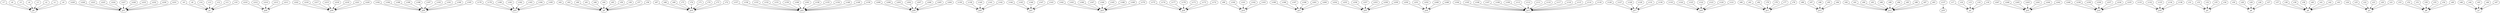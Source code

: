 digraph G {
v7 [class=Vocab, dict_entry_key=takia, language=fi];
v6 [class=Vocab, dict_entry_key=murha, language=fi];
v5 [class=Vocab, dict_entry_key=oppositiojohtaja, language=fi];
v4 [class=Vocab, dict_entry_key=ihminen, language=fi];
v3 [class=Vocab, dict_entry_key="pidättää", language=fi];
v2 [class=Vocab, dict_entry_key=olla, language=fi];
v1 [class=Vocab, dict_entry_key=poliisi, language=fi];
v0 [class=Vocab, dict_entry_key="venäjä", language=fi];
v229 [class=Vocab, dict_entry_key=tieto, language=fi];
v228 [class=Vocab, dict_entry_key="lisätä", language=fi];
v223 [class=Vocab, dict_entry_key=tavoite, language=fi];
v9 [class=Vocab, dict_entry_key=Boris, language=fi];
v8 [class=Vocab, dict_entry_key=oppositiojohtaja, language=fi];
v210 [class=Vocab, dict_entry_key=sarja, language=fi];
v222 [class=Vocab, dict_entry_key=Koraani, language=fi];
v192 [class=Vocab, dict_entry_key=nyt, language=fi];
v225 [class=Vocab, dict_entry_key="että", language=fi];
v212 [class=Vocab, dict_entry_key=yhde, language=fi];
p25 [class=Page, language=fi, text="Euroopan parlamentti haluaa, että naiset saavat voimaa koulutuksesta."];
v224 [class=Vocab, dict_entry_key=olla, language=fi];
v62 [class=Vocab, dict_entry_key=organisaatiomuutos, language=fi];
v63 [class=Vocab, dict_entry_key=olla, language=fi];
v60 [class=Vocab, dict_entry_key=kokemus, language=fi];
v61 [class=Vocab, dict_entry_key="Työpaikka", language=fi];
v66 [class=Vocab, dict_entry_key="työntekijä", language=fi];
v67 [class=Vocab, dict_entry_key=organisaatiomuutos, language=fi];
v64 [class=Vocab, dict_entry_key=raskas, language=fi];
v65 [class=Vocab, dict_entry_key=aika, language=fi];
v157 [class=Vocab, dict_entry_key="äiti", language=fi];
v156 [class=Vocab, dict_entry_key=lahja, language=fi];
v68 [class=Vocab, dict_entry_key="työ", language=fi];
v69 [class=Vocab, dict_entry_key=muuttua, language=fi];
v153 [class=Vocab, dict_entry_key=tai, language=fi];
v152 [class=Vocab, dict_entry_key=kukkea, language=fi];
v151 [class=Vocab, dict_entry_key=esimerkki, language=fi];
v150 [class=Vocab, dict_entry_key=antaa, language=fi];
p28 [class=Page, language=fi, text="Radiosarja alkoi tänä viikonloppuna kanavalla Yle Radio 1."];
p29 [class=Page, language=fi, text="Sarjassa on yhteensä 60 osaa."];
v216 [class=Vocab, dict_entry_key=osa, language=fi];
p20 [class=Page, language=fi, text="Naistenpäivää vietetään eri puolilla maailmaa."];
p21 [class=Page, language=fi, text="Naistenpäivänä puhutaan paljon tasa-arvosta."];
p22 [class=Page, language=fi, text="Lisäksi miehet antavat esimerkiksi kukkia tai muita pieniä lahjoja äideilleen, vaimoilleen, tyttöystävilleen tai työtovereilleen."];
p23 [class=Page, language=fi, text="Kukkakauppiaat kertovat, että miehille kukkien kauneus on hintaa tärkeämpi."];
p24 [class=Page, language=fi, text="Tänä vuonna naistenpäivän teema Euroopassa on koulutus."];
v99 [class=Vocab, dict_entry_key=Esimies, language=fi];
p26 [class=Page, language=fi, text="Koraanin lukeminen radiossa alkoi \n \n Suomessa voi nyt kuunnella Koraanin radiosta."];
p27 [class=Page, language=fi, text="Islamin perusteos Koraani luetaan radiossa kokonaan."];
v254 [class=Vocab, dict_entry_key=olla, language=fi];
v255 [class=Vocab, dict_entry_key="kysyä", language=fi];
v256 [class=Vocab, dict_entry_key="syrjäyttää", language=fi];
v257 [class=Vocab, dict_entry_key=Koraani, language=fi];
v250 [class=Vocab, dict_entry_key="kiittää", language=fi];
v251 [class=Vocab, dict_entry_key=Yle, language=fi];
v252 [class=Vocab, dict_entry_key=sarja, language=fi];
v253 [class=Vocab, dict_entry_key=toinen, language=fi];
v258 [class=Vocab, dict_entry_key=radio, language=fi];
v259 [class=Vocab, dict_entry_key=raamattu, language=fi];
v214 [class=Vocab, dict_entry_key=osata, language=fi];
p15 [class=Page, language=fi, text="Työntekijät kärsivät paljon siitä, jos heitä ei kuunnella tai he eivät saa suunnitella työpaikan tulevaisuutta."];
p14 [class=Page, language=fi, text="Esimiehen täytyy olla esimerkiksi oikeudenmukainen."];
p17 [class=Page, language=fi, text="Sunnuntaina juhlitaan naisia \n \n Sunnuntaina vietetään naistenpäivää."];
p16 [class=Page, language=fi, text="Suomessa tehdään EU-maista eniten työpaikkojen organisaatiouudistuksia."];
p11 [class=Page, language=fi, text="Organisaatiomuutoksen takia joillekin voi tulla liikaa töitä."];
p10 [class=Page, language=fi, text="Organisaatiomuutoksessa työt muuttuvat, työporukat hajoavat ja jotkut menettävät työnsä."];
p13 [class=Page, language=fi, text="Muutos mittaa myös esimiesten taitoja."];
v98 [class=Vocab, dict_entry_key=taito, language=fi];
v97 [class=Vocab, dict_entry_key=esimies, language=fi];
v96 [class=Vocab, dict_entry_key="myödä", language=fi];
v95 [class=Vocab, dict_entry_key=mitata, language=fi];
p12 [class=Page, language=fi, text="Silloin työuupumus eli kova väsymys lisääntyy ja työntekijät voivat tarvita sairauslomaa."];
p19 [class=Page, language=fi, text="päivä."];
v92 [class=Vocab, dict_entry_key=tarvita, language=fi];
v91 [class=Vocab, dict_entry_key=voida, language=fi];
v90 [class=Vocab, dict_entry_key="työntekijä", language=fi];
v17 [class=Vocab, dict_entry_key=kaksi, language=fi];
v16 [class=Vocab, dict_entry_key="pidättää", language=fi];
v15 [class=Vocab, dict_entry_key=poliisi, language=fi];
v14 [class=Vocab, dict_entry_key=Moskova, language=fi];
v13 [class=Vocab, dict_entry_key=sitten, language=fi];
v12 [class=Vocab, dict_entry_key=viikko, language=fi];
v11 [class=Vocab, dict_entry_key=murhata, language=fi];
v10 [class=Vocab, dict_entry_key=Nemtsov, language=fi];
v19 [class=Vocab, dict_entry_key=ihminen, language=fi];
v18 [class=Vocab, dict_entry_key=2, language=fi];
v247 [class=Vocab, dict_entry_key=alkaa, language=fi];
v246 [class=Vocab, dict_entry_key=sarja, language=fi];
v245 [class=Vocab, dict_entry_key=kuin, language=fi];
v94 [class=Vocab, dict_entry_key=muutos, language=fi];
v243 [class=Vocab, dict_entry_key=jo, language=fi];
v227 [class=Vocab, dict_entry_key=saada, language=fi];
v241 [class=Vocab, dict_entry_key=palaute, language=fi];
v240 [class=Vocab, dict_entry_key=radiosarja, language=fi];
v226 [class=Vocab, dict_entry_key=suomalainen, language=fi];
v93 [class=Vocab, dict_entry_key=sairausloma, language=fi];
v249 [class=Vocab, dict_entry_key=olla, language=fi];
p18 [class=Page, language=fi, text="Naistenpäivä on aina maaliskuun 8."];
v162 [class=Vocab, dict_entry_key=Kukkakauppias, language=fi];
v163 [class=Vocab, dict_entry_key=kertoa, language=fi];
v160 [class=Vocab, dict_entry_key=tai, language=fi];
v161 [class=Vocab, dict_entry_key="työtoveri", language=fi];
v166 [class=Vocab, dict_entry_key=kukka, language=fi];
v167 [class=Vocab, dict_entry_key=kauneus, language=fi];
v164 [class=Vocab, dict_entry_key="että", language=fi];
v165 [class=Vocab, dict_entry_key=mies, language=fi];
v168 [class=Vocab, dict_entry_key=olla, language=fi];
v169 [class=Vocab, dict_entry_key=hinta, language=fi];
v248 [class=Vocab, dict_entry_key=moni, language=fi];
v194 [class=Vocab, dict_entry_key=Koraani, language=fi];
v88 [class=Vocab, dict_entry_key="lisääntyä", language=fi];
v89 [class=Vocab, dict_entry_key=ja, language=fi];
v84 [class=Vocab, dict_entry_key="työuupumus", language=fi];
v85 [class=Vocab, dict_entry_key=eli, language=fi];
v86 [class=Vocab, dict_entry_key=kova, language=fi];
v87 [class=Vocab, dict_entry_key="väsymys", language=fi];
v80 [class=Vocab, dict_entry_key=tulla, language=fi];
v81 [class=Vocab, dict_entry_key=liika, language=fi];
v82 [class=Vocab, dict_entry_key="työ", language=fi];
v83 [class=Vocab, dict_entry_key=silla, language=fi];
v217 [class=Vocab, dict_entry_key=alku, language=fi];
v175 [class=Vocab, dict_entry_key=Eurooppa, language=fi];
v174 [class=Vocab, dict_entry_key=teema, language=fi];
v177 [class=Vocab, dict_entry_key=koulutus, language=fi];
v176 [class=Vocab, dict_entry_key=olla, language=fi];
v171 [class=Vocab, dict_entry_key="tämä", language=fi];
v170 [class=Vocab, dict_entry_key="tärkeä", language=fi];
v173 [class=Vocab, dict_entry_key="naistenpäivä", language=fi];
v172 [class=Vocab, dict_entry_key=vuosi, language=fi];
v179 [class=Vocab, dict_entry_key=parlamentti, language=fi];
v178 [class=Vocab, dict_entry_key=Eurooppa, language=fi];
v100 [class=Vocab, dict_entry_key="täytyä", language=fi];
v101 [class=Vocab, dict_entry_key=olla, language=fi];
v102 [class=Vocab, dict_entry_key=esimerkki, language=fi];
v103 [class=Vocab, dict_entry_key=oikeudenmukainen, language=fi];
v104 [class=Vocab, dict_entry_key="Työntekijä", language=fi];
v105 [class=Vocab, dict_entry_key="kärsiä", language=fi];
v106 [class=Vocab, dict_entry_key=paljo, language=fi];
v107 [class=Vocab, dict_entry_key=se, language=fi];
v108 [class=Vocab, dict_entry_key=jos, language=fi];
v109 [class=Vocab, dict_entry_key="heittää", language=fi];
v158 [class=Vocab, dict_entry_key=vaimo, language=fi];
v215 [class=Vocab, dict_entry_key=jokainen, language=fi];
v31 [class=Vocab, dict_entry_key=murha, language=fi];
v30 [class=Vocab, dict_entry_key=Kaukasia, language=fi];
v33 [class=Vocab, dict_entry_key="löytää", language=fi];
v32 [class=Vocab, dict_entry_key=tutkija, language=fi];
v35 [class=Vocab, dict_entry_key=pakoauto, language=fi];
v34 [class=Vocab, dict_entry_key="epäillä", language=fi];
v37 [class=Vocab, dict_entry_key=sanoa, language=fi];
v36 [class=Vocab, dict_entry_key=Tutkija, language=fi];
v39 [class=Vocab, dict_entry_key=he, language=fi];
v38 [class=Vocab, dict_entry_key="että", language=fi];
v155 [class=Vocab, dict_entry_key=pieni, language=fi];
v213 [class=Vocab, dict_entry_key=60, language=fi];
v154 [class=Vocab, dict_entry_key=muu, language=fi];
v188 [class=Vocab, dict_entry_key=radio, language=fi];
v189 [class=Vocab, dict_entry_key=alkaa, language=fi];
v244 [class=Vocab, dict_entry_key=ennen, language=fi];
v180 [class=Vocab, dict_entry_key=haluta, language=fi];
v181 [class=Vocab, dict_entry_key="että", language=fi];
v182 [class=Vocab, dict_entry_key=nainen, language=fi];
v183 [class=Vocab, dict_entry_key=saada, language=fi];
v184 [class=Vocab, dict_entry_key=voimaa, language=fi];
v185 [class=Vocab, dict_entry_key=koulutus, language=fi];
v186 [class=Vocab, dict_entry_key=Koraani, language=fi];
v187 [class=Vocab, dict_entry_key=lukeminen, language=fi];
v113 [class=Vocab, dict_entry_key=he, language=fi];
v112 [class=Vocab, dict_entry_key=tai, language=fi];
v111 [class=Vocab, dict_entry_key=kuunnella, language=fi];
v110 [class=Vocab, dict_entry_key=ei, language=fi];
v117 [class=Vocab, dict_entry_key="työpaikka", language=fi];
v116 [class=Vocab, dict_entry_key=suunnitella, language=fi];
v115 [class=Vocab, dict_entry_key=saada, language=fi];
v114 [class=Vocab, dict_entry_key=ei, language=fi];
v119 [class=Vocab, dict_entry_key=suomi, language=fi];
v118 [class=Vocab, dict_entry_key=tulevaisuus, language=fi];
v233 [class=Vocab, dict_entry_key=kulttuuri, language=fi];
v28 [class=Vocab, dict_entry_key=olla, language=fi];
v29 [class=Vocab, dict_entry_key=pohjoinen, language=fi];
v26 [class=Vocab, dict_entry_key=molempi, language=fi];
v27 [class=Vocab, dict_entry_key="epäillä", language=fi];
v24 [class=Vocab, dict_entry_key=murhata, language=fi];
v25 [class=Vocab, dict_entry_key=Nemtsovin, language=fi];
v22 [class=Vocab, dict_entry_key="että", language=fi];
v23 [class=Vocab, dict_entry_key=he, language=fi];
v20 [class=Vocab, dict_entry_key=poliisi, language=fi];
v21 [class=Vocab, dict_entry_key="epäillä", language=fi];
v218 [class=Vocab, dict_entry_key=imaami, language=fi];
v219 [class=Vocab, dict_entry_key=ja, language=fi];
v199 [class=Vocab, dict_entry_key=lukea, language=fi];
v198 [class=Vocab, dict_entry_key=Koraani, language=fi];
v193 [class=Vocab, dict_entry_key=kuunnella, language=fi];
v148 [class=Vocab, dict_entry_key="lisä", language=fi];
v191 [class=Vocab, dict_entry_key=voi, language=fi];
v190 [class=Vocab, dict_entry_key=suomi, language=fi];
v197 [class=Vocab, dict_entry_key=perusteos, language=fi];
v196 [class=Vocab, dict_entry_key=islam, language=fi];
v195 [class=Vocab, dict_entry_key=radio, language=fi];
v149 [class=Vocab, dict_entry_key=mies, language=fi];
v126 [class=Vocab, dict_entry_key=sunnuntai, language=fi];
v127 [class=Vocab, dict_entry_key=juhlia, language=fi];
v124 [class=Vocab, dict_entry_key="työpaikka", language=fi];
v125 [class=Vocab, dict_entry_key=organisaatiouudistus, language=fi];
v122 [class=Vocab, dict_entry_key=maistaa, language=fi];
v123 [class=Vocab, dict_entry_key=eniten, language=fi];
v120 [class=Vocab, dict_entry_key="tehdä", language=fi];
v121 [class=Vocab, dict_entry_key=EU, language=fi];
v128 [class=Vocab, dict_entry_key=nainen, language=fi];
v129 [class=Vocab, dict_entry_key=sunnuntai, language=fi];
v242 [class=Vocab, dict_entry_key=tuli, language=fi];
v59 [class=Vocab, dict_entry_key=rankka, language=fi];
v58 [class=Vocab, dict_entry_key=olla, language=fi];
v53 [class=Vocab, dict_entry_key="yö", language=fi];
v52 [class=Vocab, dict_entry_key=sitten, language=fi];
v51 [class=Vocab, dict_entry_key=viikko, language=fi];
v50 [class=Vocab, dict_entry_key=ammua, language=fi];
v57 [class=Vocab, dict_entry_key=voi, language=fi];
v56 [class=Vocab, dict_entry_key=organisaatiomuutos, language=fi];
v55 [class=Vocab, dict_entry_key=silla, language=fi];
v54 [class=Vocab, dict_entry_key=Moskovajoen, language=fi];
p1 [class=Page, language=fi, text="Oppositiojohtaja Boris Nemtsov murhattiin viikko sitten Moskovassa."];
p0 [class=Page, language=fi, text=" \n Venäjällä poliisi on pidättänyt ihmisiä oppositiojohtajan murhan takia."];
p3 [class=Page, language=fi, text="Poliisi epäilee, että he murhasivat Nemtsovin."];
p2 [class=Page, language=fi, text="Poliisi pidätti kaksi (2) ihmistä."];
p5 [class=Page, language=fi, text="Murhan tutkijat löysivät epäiltyjen pakoauton."];
p4 [class=Page, language=fi, text="Molemmat epäillyt ovat Pohjois-Kaukasiasta."];
p7 [class=Page, language=fi, text="Tutkijat selvittivät myös epäiltyjen puhelutietoja."];
p6 [class=Page, language=fi, text="Tutkijat sanovat, että he löysivät autosta todisteita murhasta."];
p9 [class=Page, language=fi, text="Organisaatiomuutos voi olla rankka kokemus \n \n Työpaikan organisaatiomuutos on raskasta aikaa työntekijöille."];
p8 [class=Page, language=fi, text="Nemtsov ammuttiin viikko sitten yöllä Moskovajoen sillalla."];
v78 [class=Vocab, dict_entry_key=jokin, language=fi];
v209 [class=Vocab, dict_entry_key=1, language=fi];
v208 [class=Vocab, dict_entry_key=radio, language=fi];
v203 [class=Vocab, dict_entry_key=alkaa, language=fi];
v202 [class=Vocab, dict_entry_key=Radiosarja, language=fi];
v201 [class=Vocab, dict_entry_key=koko, language=fi];
v159 [class=Vocab, dict_entry_key="tyttöystävä", language=fi];
v207 [class=Vocab, dict_entry_key=Yle, language=fi];
v206 [class=Vocab, dict_entry_key=kanava, language=fi];
v205 [class=Vocab, dict_entry_key=viikonloppu, language=fi];
v204 [class=Vocab, dict_entry_key="tämä", language=fi];
v139 [class=Vocab, dict_entry_key="viettää", language=fi];
v138 [class=Vocab, dict_entry_key="Naistenpäivä", language=fi];
v200 [class=Vocab, dict_entry_key=radio, language=fi];
v131 [class=Vocab, dict_entry_key="naistenpäivä", language=fi];
v130 [class=Vocab, dict_entry_key="viettää", language=fi];
v133 [class=Vocab, dict_entry_key=olla, language=fi];
v132 [class=Vocab, dict_entry_key="Naistenpäivä", language=fi];
v135 [class=Vocab, dict_entry_key=maaliskuu, language=fi];
v134 [class=Vocab, dict_entry_key=Aina, language=fi];
v137 [class=Vocab, dict_entry_key="päivä", language=fi];
v136 [class=Vocab, dict_entry_key=8, language=fi];
v48 [class=Vocab, dict_entry_key=puhelutieto, language=fi];
v49 [class=Vocab, dict_entry_key=Nemtsov, language=fi];
v221 [class=Vocab, dict_entry_key=kertoa, language=fi];
v40 [class=Vocab, dict_entry_key="löytää", language=fi];
v41 [class=Vocab, dict_entry_key=auto, language=fi];
v42 [class=Vocab, dict_entry_key=todiste, language=fi];
v43 [class=Vocab, dict_entry_key=murha, language=fi];
v44 [class=Vocab, dict_entry_key=Tutkija, language=fi];
v45 [class=Vocab, dict_entry_key="selvittää", language=fi];
v46 [class=Vocab, dict_entry_key="myödä", language=fi];
v47 [class=Vocab, dict_entry_key="epäillä", language=fi];
v220 [class=Vocab, dict_entry_key=tutkija, language=fi];
v238 [class=Vocab, dict_entry_key=palaute, language=fi];
v239 [class=Vocab, dict_entry_key=Koraani, language=fi];
v236 [class=Vocab, dict_entry_key=saada, language=fi];
v237 [class=Vocab, dict_entry_key=paljo, language=fi];
v234 [class=Vocab, dict_entry_key=Yle, language=fi];
v235 [class=Vocab, dict_entry_key=olla, language=fi];
v232 [class=Vocab, dict_entry_key=muslimi, language=fi];
v79 [class=Vocab, dict_entry_key=voi, language=fi];
v230 [class=Vocab, dict_entry_key=Koraani, language=fi];
v231 [class=Vocab, dict_entry_key=ja, language=fi];
v75 [class=Vocab, dict_entry_key="työ", language=fi];
v74 [class=Vocab, dict_entry_key="menettää", language=fi];
v77 [class=Vocab, dict_entry_key=takia, language=fi];
v76 [class=Vocab, dict_entry_key=organisaatiomuutos, language=fi];
v71 [class=Vocab, dict_entry_key=hajota, language=fi];
v70 [class=Vocab, dict_entry_key="työporukka", language=fi];
v73 [class=Vocab, dict_entry_key=joku, language=fi];
v72 [class=Vocab, dict_entry_key=ja, language=fi];
v144 [class=Vocab, dict_entry_key=puhua, language=fi];
v145 [class=Vocab, dict_entry_key=paljo, language=fi];
v146 [class=Vocab, dict_entry_key=tasa, language=fi];
v147 [class=Vocab, dict_entry_key=arvostaa, language=fi];
v140 [class=Vocab, dict_entry_key=eri, language=fi];
v141 [class=Vocab, dict_entry_key=puola, language=fi];
v142 [class=Vocab, dict_entry_key=maailma, language=fi];
v143 [class=Vocab, dict_entry_key="Naistenpäivä", language=fi];
p35 [class=Page, language=fi, text="Toiset ovat kysyneet, syrjäyttääkö Koraani radiossa Raamatun."];
p33 [class=Page, language=fi, text="Palautetta tuli jo ennen kuin sarja alkoi."];
p32 [class=Page, language=fi, text="Yle on saanut paljon palautetta Koraani-radiosarjasta."];
p31 [class=Page, language=fi, text="Tavoite on, että suomalaiset saavat lisää tietoa Koraanista ja muslimien kulttuurista."];
p30 [class=Page, language=fi, text="Jokaisen osan aluksi imaami ja tutkija kertovat Koraanista."];
v211 [class=Vocab, dict_entry_key=olla, language=fi];
p34 [class=Page, language=fi, text="Monet ovat kiittäneet Yleä sarjasta."];
v7 -> p0;
v6 -> p0;
v5 -> p0;
v4 -> p0;
v3 -> p0;
v2 -> p0;
v1 -> p0;
v0 -> p0;
v229 -> p31;
v228 -> p31;
v223 -> p31;
v9 -> p1;
v8 -> p1;
v210 -> p29;
v222 -> p30;
v192 -> p26;
v225 -> p31;
v212 -> p29;
v224 -> p31;
v62 -> p9;
v63 -> p9;
v60 -> p9;
v61 -> p9;
v66 -> p9;
v67 -> p10;
v64 -> p9;
v65 -> p9;
v157 -> p22;
v156 -> p22;
v68 -> p10;
v69 -> p10;
v153 -> p22;
v152 -> p22;
v151 -> p22;
v150 -> p22;
v216 -> p30;
v99 -> p14;
v254 -> p35;
v255 -> p35;
v256 -> p35;
v257 -> p35;
v250 -> p34;
v251 -> p34;
v252 -> p34;
v253 -> p35;
v258 -> p35;
v259 -> p35;
v214 -> p29;
v98 -> p13;
v97 -> p13;
v96 -> p13;
v95 -> p13;
v92 -> p12;
v91 -> p12;
v90 -> p12;
v17 -> p2;
v16 -> p2;
v15 -> p2;
v14 -> p1;
v13 -> p1;
v12 -> p1;
v11 -> p1;
v10 -> p1;
v19 -> p2;
v18 -> p2;
v247 -> p33;
v246 -> p33;
v245 -> p33;
v94 -> p13;
v243 -> p33;
v227 -> p31;
v241 -> p33;
v240 -> p32;
v226 -> p31;
v93 -> p12;
v249 -> p34;
v162 -> p23;
v163 -> p23;
v160 -> p22;
v161 -> p22;
v166 -> p23;
v167 -> p23;
v164 -> p23;
v165 -> p23;
v168 -> p23;
v169 -> p23;
v248 -> p34;
v194 -> p26;
v88 -> p12;
v89 -> p12;
v84 -> p12;
v85 -> p12;
v86 -> p12;
v87 -> p12;
v80 -> p11;
v81 -> p11;
v82 -> p11;
v83 -> p12;
v217 -> p30;
v175 -> p24;
v174 -> p24;
v177 -> p24;
v176 -> p24;
v171 -> p24;
v170 -> p23;
v173 -> p24;
v172 -> p24;
v179 -> p25;
v178 -> p25;
v100 -> p14;
v101 -> p14;
v102 -> p14;
v103 -> p14;
v104 -> p15;
v105 -> p15;
v106 -> p15;
v107 -> p15;
v108 -> p15;
v109 -> p15;
v158 -> p22;
v215 -> p30;
v31 -> p5;
v30 -> p4;
v33 -> p5;
v32 -> p5;
v35 -> p5;
v34 -> p5;
v37 -> p6;
v36 -> p6;
v39 -> p6;
v38 -> p6;
v155 -> p22;
v213 -> p29;
v154 -> p22;
v188 -> p26;
v189 -> p26;
v244 -> p33;
v180 -> p25;
v181 -> p25;
v182 -> p25;
v183 -> p25;
v184 -> p25;
v185 -> p25;
v186 -> p26;
v187 -> p26;
v113 -> p15;
v112 -> p15;
v111 -> p15;
v110 -> p15;
v117 -> p15;
v116 -> p15;
v115 -> p15;
v114 -> p15;
v119 -> p16;
v118 -> p15;
v233 -> p31;
v28 -> p4;
v29 -> p4;
v26 -> p4;
v27 -> p4;
v24 -> p3;
v25 -> p3;
v22 -> p3;
v23 -> p3;
v20 -> p3;
v21 -> p3;
v218 -> p30;
v219 -> p30;
v199 -> p27;
v198 -> p27;
v193 -> p26;
v148 -> p22;
v191 -> p26;
v190 -> p26;
v197 -> p27;
v196 -> p27;
v195 -> p26;
v149 -> p22;
v126 -> p17;
v127 -> p17;
v124 -> p16;
v125 -> p16;
v122 -> p16;
v123 -> p16;
v120 -> p16;
v121 -> p16;
v128 -> p17;
v129 -> p17;
v242 -> p33;
v59 -> p9;
v58 -> p9;
v53 -> p8;
v52 -> p8;
v51 -> p8;
v50 -> p8;
v57 -> p9;
v56 -> p9;
v55 -> p8;
v54 -> p8;
v78 -> p11;
v209 -> p28;
v208 -> p28;
v203 -> p28;
v202 -> p28;
v201 -> p27;
v159 -> p22;
v207 -> p28;
v206 -> p28;
v205 -> p28;
v204 -> p28;
v139 -> p20;
v138 -> p20;
v200 -> p27;
v131 -> p17;
v130 -> p17;
v133 -> p18;
v132 -> p18;
v135 -> p18;
v134 -> p18;
v137 -> p19;
v136 -> p18;
v48 -> p7;
v49 -> p8;
v221 -> p30;
v40 -> p6;
v41 -> p6;
v42 -> p6;
v43 -> p6;
v44 -> p7;
v45 -> p7;
v46 -> p7;
v47 -> p7;
v220 -> p30;
v238 -> p32;
v239 -> p32;
v236 -> p32;
v237 -> p32;
v234 -> p32;
v235 -> p32;
v232 -> p31;
v79 -> p11;
v230 -> p31;
v231 -> p31;
v75 -> p10;
v74 -> p10;
v77 -> p11;
v76 -> p11;
v71 -> p10;
v70 -> p10;
v73 -> p10;
v72 -> p10;
v144 -> p21;
v145 -> p21;
v146 -> p21;
v147 -> p21;
v140 -> p20;
v141 -> p20;
v142 -> p20;
v143 -> p21;
v211 -> p29;
}
